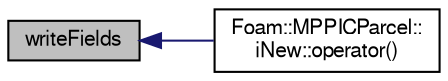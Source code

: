 digraph "writeFields"
{
  bgcolor="transparent";
  edge [fontname="FreeSans",fontsize="10",labelfontname="FreeSans",labelfontsize="10"];
  node [fontname="FreeSans",fontsize="10",shape=record];
  rankdir="LR";
  Node396 [label="writeFields",height=0.2,width=0.4,color="black", fillcolor="grey75", style="filled", fontcolor="black"];
  Node396 -> Node397 [dir="back",color="midnightblue",fontsize="10",style="solid",fontname="FreeSans"];
  Node397 [label="Foam::MPPICParcel::\liNew::operator()",height=0.2,width=0.4,color="black",URL="$a23906.html#a0447e5f56c7e1259255ede41a5f2d765"];
}
